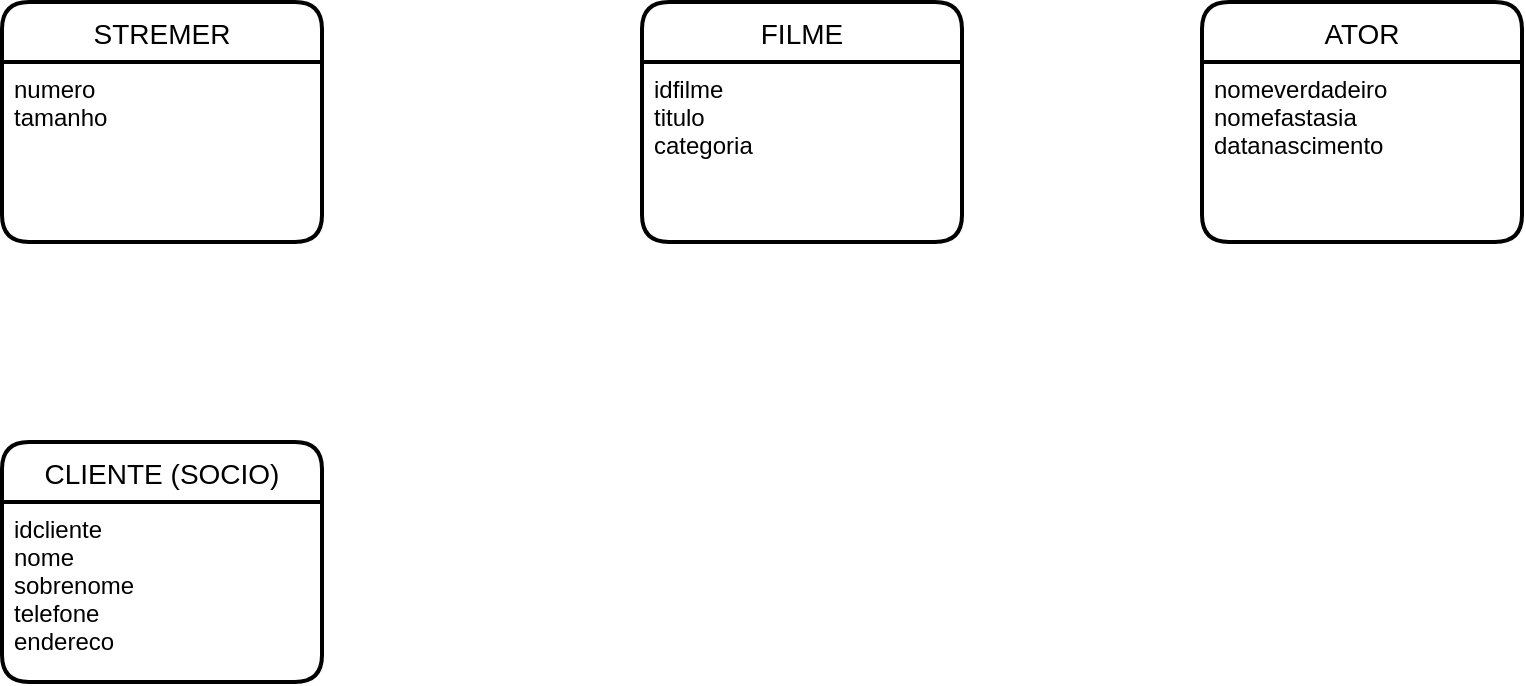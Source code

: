 <mxfile version="13.7.5" type="github">
  <diagram id="N3rPlvaSQ-dJLG5hKXFK" name="Page-1">
    <mxGraphModel dx="868" dy="433" grid="1" gridSize="10" guides="1" tooltips="1" connect="1" arrows="1" fold="1" page="1" pageScale="1" pageWidth="827" pageHeight="1169" math="0" shadow="0">
      <root>
        <mxCell id="0" />
        <mxCell id="1" parent="0" />
        <mxCell id="j_9u_qEiNGEuPCotyacX-4" value="FILME" style="swimlane;childLayout=stackLayout;horizontal=1;startSize=30;horizontalStack=0;rounded=1;fontSize=14;fontStyle=0;strokeWidth=2;resizeParent=0;resizeLast=1;shadow=0;dashed=0;align=center;" vertex="1" parent="1">
          <mxGeometry x="350" y="160" width="160" height="120" as="geometry" />
        </mxCell>
        <mxCell id="j_9u_qEiNGEuPCotyacX-5" value="idfilme &#xa;titulo&#xa;categoria&#xa;" style="align=left;strokeColor=none;fillColor=none;spacingLeft=4;fontSize=12;verticalAlign=top;resizable=0;rotatable=0;part=1;" vertex="1" parent="j_9u_qEiNGEuPCotyacX-4">
          <mxGeometry y="30" width="160" height="90" as="geometry" />
        </mxCell>
        <mxCell id="j_9u_qEiNGEuPCotyacX-7" value="ATOR" style="swimlane;childLayout=stackLayout;horizontal=1;startSize=30;horizontalStack=0;rounded=1;fontSize=14;fontStyle=0;strokeWidth=2;resizeParent=0;resizeLast=1;shadow=0;dashed=0;align=center;" vertex="1" parent="1">
          <mxGeometry x="630" y="160" width="160" height="120" as="geometry" />
        </mxCell>
        <mxCell id="j_9u_qEiNGEuPCotyacX-8" value="nomeverdadeiro&#xa;nomefastasia&#xa;datanascimento" style="align=left;strokeColor=none;fillColor=none;spacingLeft=4;fontSize=12;verticalAlign=top;resizable=0;rotatable=0;part=1;" vertex="1" parent="j_9u_qEiNGEuPCotyacX-7">
          <mxGeometry y="30" width="160" height="90" as="geometry" />
        </mxCell>
        <mxCell id="j_9u_qEiNGEuPCotyacX-1" value="STREMER" style="swimlane;childLayout=stackLayout;horizontal=1;startSize=30;horizontalStack=0;rounded=1;fontSize=14;fontStyle=0;strokeWidth=2;resizeParent=0;resizeLast=1;shadow=0;dashed=0;align=center;" vertex="1" parent="1">
          <mxGeometry x="30" y="160" width="160" height="120" as="geometry" />
        </mxCell>
        <mxCell id="j_9u_qEiNGEuPCotyacX-2" value="numero &#xa;tamanho&#xa;" style="align=left;strokeColor=none;fillColor=none;spacingLeft=4;fontSize=12;verticalAlign=top;resizable=0;rotatable=0;part=1;" vertex="1" parent="j_9u_qEiNGEuPCotyacX-1">
          <mxGeometry y="30" width="160" height="90" as="geometry" />
        </mxCell>
        <mxCell id="j_9u_qEiNGEuPCotyacX-10" value="CLIENTE (SOCIO)" style="swimlane;childLayout=stackLayout;horizontal=1;startSize=30;horizontalStack=0;rounded=1;fontSize=14;fontStyle=0;strokeWidth=2;resizeParent=0;resizeLast=1;shadow=0;dashed=0;align=center;" vertex="1" parent="1">
          <mxGeometry x="30" y="380" width="160" height="120" as="geometry" />
        </mxCell>
        <mxCell id="j_9u_qEiNGEuPCotyacX-11" value="idcliente&#xa;nome&#xa;sobrenome&#xa;telefone&#xa;endereco" style="align=left;strokeColor=none;fillColor=none;spacingLeft=4;fontSize=12;verticalAlign=top;resizable=0;rotatable=0;part=1;" vertex="1" parent="j_9u_qEiNGEuPCotyacX-10">
          <mxGeometry y="30" width="160" height="90" as="geometry" />
        </mxCell>
      </root>
    </mxGraphModel>
  </diagram>
</mxfile>

